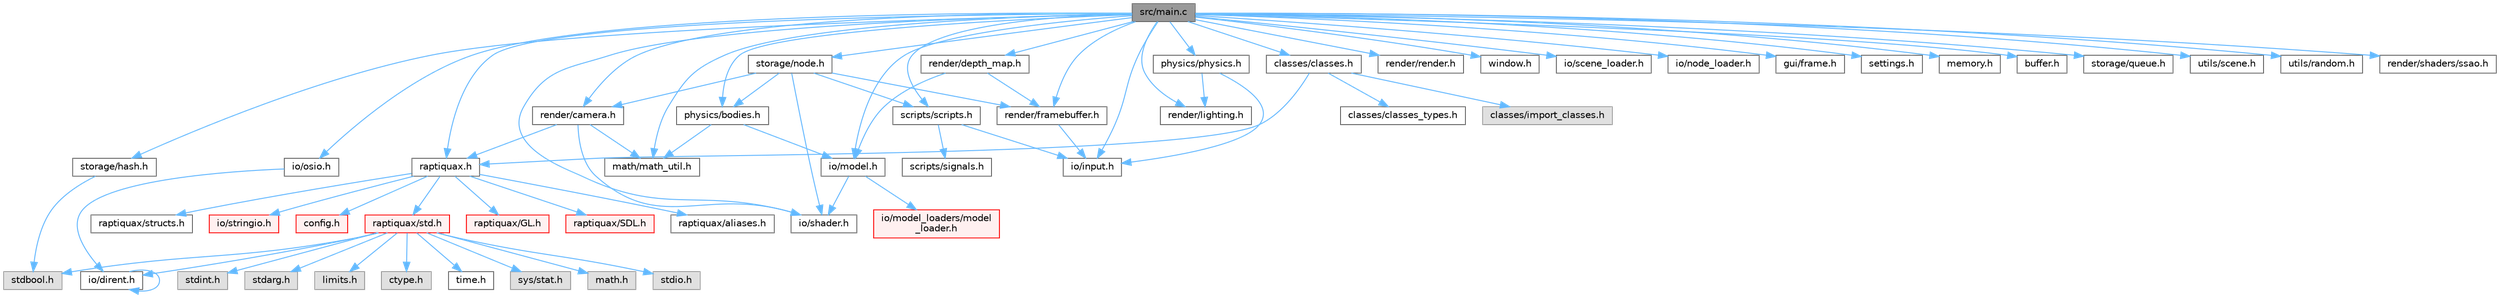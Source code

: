 digraph "src/main.c"
{
 // LATEX_PDF_SIZE
  bgcolor="transparent";
  edge [fontname=Helvetica,fontsize=10,labelfontname=Helvetica,labelfontsize=10];
  node [fontname=Helvetica,fontsize=10,shape=box,height=0.2,width=0.4];
  Node1 [id="Node000001",label="src/main.c",height=0.2,width=0.4,color="gray40", fillcolor="grey60", style="filled", fontcolor="black",tooltip=" "];
  Node1 -> Node2 [id="edge71_Node000001_Node000002",color="steelblue1",style="solid",tooltip=" "];
  Node2 [id="Node000002",label="raptiquax.h",height=0.2,width=0.4,color="grey40", fillcolor="white", style="filled",URL="$raptiquax_8h.html",tooltip="This file contains type definitions for fixed-width integer types and floating-point types."];
  Node2 -> Node3 [id="edge72_Node000002_Node000003",color="steelblue1",style="solid",tooltip=" "];
  Node3 [id="Node000003",label="raptiquax/std.h",height=0.2,width=0.4,color="red", fillcolor="#FFF0F0", style="filled",URL="$std_8h.html",tooltip=" "];
  Node3 -> Node4 [id="edge73_Node000003_Node000004",color="steelblue1",style="solid",tooltip=" "];
  Node4 [id="Node000004",label="math.h",height=0.2,width=0.4,color="grey60", fillcolor="#E0E0E0", style="filled",tooltip=" "];
  Node3 -> Node5 [id="edge74_Node000003_Node000005",color="steelblue1",style="solid",tooltip=" "];
  Node5 [id="Node000005",label="stdio.h",height=0.2,width=0.4,color="grey60", fillcolor="#E0E0E0", style="filled",tooltip=" "];
  Node3 -> Node6 [id="edge75_Node000003_Node000006",color="steelblue1",style="solid",tooltip=" "];
  Node6 [id="Node000006",label="stdint.h",height=0.2,width=0.4,color="grey60", fillcolor="#E0E0E0", style="filled",tooltip=" "];
  Node3 -> Node7 [id="edge76_Node000003_Node000007",color="steelblue1",style="solid",tooltip=" "];
  Node7 [id="Node000007",label="stdbool.h",height=0.2,width=0.4,color="grey60", fillcolor="#E0E0E0", style="filled",tooltip=" "];
  Node3 -> Node8 [id="edge77_Node000003_Node000008",color="steelblue1",style="solid",tooltip=" "];
  Node8 [id="Node000008",label="stdarg.h",height=0.2,width=0.4,color="grey60", fillcolor="#E0E0E0", style="filled",tooltip=" "];
  Node3 -> Node9 [id="edge78_Node000003_Node000009",color="steelblue1",style="solid",tooltip=" "];
  Node9 [id="Node000009",label="limits.h",height=0.2,width=0.4,color="grey60", fillcolor="#E0E0E0", style="filled",tooltip=" "];
  Node3 -> Node10 [id="edge79_Node000003_Node000010",color="steelblue1",style="solid",tooltip=" "];
  Node10 [id="Node000010",label="io/dirent.h",height=0.2,width=0.4,color="grey40", fillcolor="white", style="filled",URL="$dirent_8h.html",tooltip=" "];
  Node10 -> Node10 [id="edge80_Node000010_Node000010",color="steelblue1",style="solid",tooltip=" "];
  Node3 -> Node11 [id="edge81_Node000003_Node000011",color="steelblue1",style="solid",tooltip=" "];
  Node11 [id="Node000011",label="ctype.h",height=0.2,width=0.4,color="grey60", fillcolor="#E0E0E0", style="filled",tooltip=" "];
  Node3 -> Node12 [id="edge82_Node000003_Node000012",color="steelblue1",style="solid",tooltip=" "];
  Node12 [id="Node000012",label="time.h",height=0.2,width=0.4,color="grey40", fillcolor="white", style="filled",URL="$time_8h.html",tooltip=" "];
  Node3 -> Node13 [id="edge83_Node000003_Node000013",color="steelblue1",style="solid",tooltip=" "];
  Node13 [id="Node000013",label="sys/stat.h",height=0.2,width=0.4,color="grey60", fillcolor="#E0E0E0", style="filled",tooltip=" "];
  Node2 -> Node15 [id="edge84_Node000002_Node000015",color="steelblue1",style="solid",tooltip=" "];
  Node15 [id="Node000015",label="raptiquax/GL.h",height=0.2,width=0.4,color="red", fillcolor="#FFF0F0", style="filled",URL="$GL_8h.html",tooltip=" "];
  Node2 -> Node20 [id="edge85_Node000002_Node000020",color="steelblue1",style="solid",tooltip=" "];
  Node20 [id="Node000020",label="raptiquax/SDL.h",height=0.2,width=0.4,color="red", fillcolor="#FFF0F0", style="filled",URL="$SDL_8h.html",tooltip=" "];
  Node2 -> Node26 [id="edge86_Node000002_Node000026",color="steelblue1",style="solid",tooltip=" "];
  Node26 [id="Node000026",label="raptiquax/aliases.h",height=0.2,width=0.4,color="grey40", fillcolor="white", style="filled",URL="$aliases_8h.html",tooltip=" "];
  Node2 -> Node27 [id="edge87_Node000002_Node000027",color="steelblue1",style="solid",tooltip=" "];
  Node27 [id="Node000027",label="raptiquax/structs.h",height=0.2,width=0.4,color="grey40", fillcolor="white", style="filled",URL="$structs_8h.html",tooltip="This file contains forward declarations of all structures used in the engine."];
  Node2 -> Node28 [id="edge88_Node000002_Node000028",color="steelblue1",style="solid",tooltip=" "];
  Node28 [id="Node000028",label="io/stringio.h",height=0.2,width=0.4,color="red", fillcolor="#FFF0F0", style="filled",URL="$stringio_8h.html",tooltip="Provides utility functions for string and file operations."];
  Node2 -> Node30 [id="edge89_Node000002_Node000030",color="steelblue1",style="solid",tooltip=" "];
  Node30 [id="Node000030",label="config.h",height=0.2,width=0.4,color="red", fillcolor="#FFF0F0", style="filled",URL="$config_8h.html",tooltip=" "];
  Node1 -> Node34 [id="edge90_Node000001_Node000034",color="steelblue1",style="solid",tooltip=" "];
  Node34 [id="Node000034",label="math/math_util.h",height=0.2,width=0.4,color="grey40", fillcolor="white", style="filled",URL="$math__util_8h.html",tooltip=" "];
  Node1 -> Node35 [id="edge91_Node000001_Node000035",color="steelblue1",style="solid",tooltip=" "];
  Node35 [id="Node000035",label="io/model.h",height=0.2,width=0.4,color="grey40", fillcolor="white", style="filled",URL="$model_8h.html",tooltip="Defines structures and functions for handling 3D models and their properties."];
  Node35 -> Node36 [id="edge92_Node000035_Node000036",color="steelblue1",style="solid",tooltip=" "];
  Node36 [id="Node000036",label="io/shader.h",height=0.2,width=0.4,color="grey40", fillcolor="white", style="filled",URL="$shader_8h.html",tooltip=" "];
  Node35 -> Node37 [id="edge93_Node000035_Node000037",color="steelblue1",style="solid",tooltip=" "];
  Node37 [id="Node000037",label="io/model_loaders/model\l_loader.h",height=0.2,width=0.4,color="red", fillcolor="#FFF0F0", style="filled",URL="$model__loader_8h.html",tooltip="Header file for model loading functions."];
  Node1 -> Node41 [id="edge94_Node000001_Node000041",color="steelblue1",style="solid",tooltip=" "];
  Node41 [id="Node000041",label="render/framebuffer.h",height=0.2,width=0.4,color="grey40", fillcolor="white", style="filled",URL="$framebuffer_8h.html",tooltip=" "];
  Node41 -> Node42 [id="edge95_Node000041_Node000042",color="steelblue1",style="solid",tooltip=" "];
  Node42 [id="Node000042",label="io/input.h",height=0.2,width=0.4,color="grey40", fillcolor="white", style="filled",URL="$input_8h.html",tooltip=" "];
  Node1 -> Node43 [id="edge96_Node000001_Node000043",color="steelblue1",style="solid",tooltip=" "];
  Node43 [id="Node000043",label="storage/node.h",height=0.2,width=0.4,color="grey40", fillcolor="white", style="filled",URL="$node_8h.html",tooltip="Defines the structure for a tree and its nodes used in the project."];
  Node43 -> Node36 [id="edge97_Node000043_Node000036",color="steelblue1",style="solid",tooltip=" "];
  Node43 -> Node44 [id="edge98_Node000043_Node000044",color="steelblue1",style="solid",tooltip=" "];
  Node44 [id="Node000044",label="render/camera.h",height=0.2,width=0.4,color="grey40", fillcolor="white", style="filled",URL="$camera_8h.html",tooltip=" "];
  Node44 -> Node2 [id="edge99_Node000044_Node000002",color="steelblue1",style="solid",tooltip=" "];
  Node44 -> Node34 [id="edge100_Node000044_Node000034",color="steelblue1",style="solid",tooltip=" "];
  Node44 -> Node36 [id="edge101_Node000044_Node000036",color="steelblue1",style="solid",tooltip=" "];
  Node43 -> Node45 [id="edge102_Node000043_Node000045",color="steelblue1",style="solid",tooltip=" "];
  Node45 [id="Node000045",label="physics/bodies.h",height=0.2,width=0.4,color="grey40", fillcolor="white", style="filled",URL="$bodies_8h.html",tooltip=" "];
  Node45 -> Node34 [id="edge103_Node000045_Node000034",color="steelblue1",style="solid",tooltip=" "];
  Node45 -> Node35 [id="edge104_Node000045_Node000035",color="steelblue1",style="solid",tooltip=" "];
  Node43 -> Node46 [id="edge105_Node000043_Node000046",color="steelblue1",style="solid",tooltip=" "];
  Node46 [id="Node000046",label="scripts/scripts.h",height=0.2,width=0.4,color="grey40", fillcolor="white", style="filled",URL="$scripts_8h.html",tooltip="Header file defining macros, structures, and functions for script management in a game engine."];
  Node46 -> Node42 [id="edge106_Node000046_Node000042",color="steelblue1",style="solid",tooltip=" "];
  Node46 -> Node47 [id="edge107_Node000046_Node000047",color="steelblue1",style="solid",tooltip=" "];
  Node47 [id="Node000047",label="scripts/signals.h",height=0.2,width=0.4,color="grey40", fillcolor="white", style="filled",URL="$signals_8h.html",tooltip="Signal and slot system for C projects."];
  Node43 -> Node41 [id="edge108_Node000043_Node000041",color="steelblue1",style="solid",tooltip=" "];
  Node1 -> Node48 [id="edge109_Node000001_Node000048",color="steelblue1",style="solid",tooltip=" "];
  Node48 [id="Node000048",label="render/depth_map.h",height=0.2,width=0.4,color="grey40", fillcolor="white", style="filled",URL="$depth__map_8h.html",tooltip=" "];
  Node48 -> Node35 [id="edge110_Node000048_Node000035",color="steelblue1",style="solid",tooltip=" "];
  Node48 -> Node41 [id="edge111_Node000048_Node000041",color="steelblue1",style="solid",tooltip=" "];
  Node1 -> Node49 [id="edge112_Node000001_Node000049",color="steelblue1",style="solid",tooltip=" "];
  Node49 [id="Node000049",label="render/render.h",height=0.2,width=0.4,color="grey40", fillcolor="white", style="filled",URL="$render_8h.html",tooltip=" "];
  Node1 -> Node50 [id="edge113_Node000001_Node000050",color="steelblue1",style="solid",tooltip=" "];
  Node50 [id="Node000050",label="render/lighting.h",height=0.2,width=0.4,color="grey40", fillcolor="white", style="filled",URL="$lighting_8h.html",tooltip=" "];
  Node1 -> Node51 [id="edge114_Node000001_Node000051",color="steelblue1",style="solid",tooltip=" "];
  Node51 [id="Node000051",label="window.h",height=0.2,width=0.4,color="grey40", fillcolor="white", style="filled",URL="$window_8h.html",tooltip=" "];
  Node1 -> Node42 [id="edge115_Node000001_Node000042",color="steelblue1",style="solid",tooltip=" "];
  Node1 -> Node52 [id="edge116_Node000001_Node000052",color="steelblue1",style="solid",tooltip=" "];
  Node52 [id="Node000052",label="io/osio.h",height=0.2,width=0.4,color="grey40", fillcolor="white", style="filled",URL="$osio_8h.html",tooltip="File operations and error handling for the project."];
  Node52 -> Node10 [id="edge117_Node000052_Node000010",color="steelblue1",style="solid",tooltip=" "];
  Node1 -> Node44 [id="edge118_Node000001_Node000044",color="steelblue1",style="solid",tooltip=" "];
  Node1 -> Node36 [id="edge119_Node000001_Node000036",color="steelblue1",style="solid",tooltip=" "];
  Node1 -> Node53 [id="edge120_Node000001_Node000053",color="steelblue1",style="solid",tooltip=" "];
  Node53 [id="Node000053",label="io/scene_loader.h",height=0.2,width=0.4,color="grey40", fillcolor="white", style="filled",URL="$scene__loader_8h.html",tooltip=" "];
  Node1 -> Node54 [id="edge121_Node000001_Node000054",color="steelblue1",style="solid",tooltip=" "];
  Node54 [id="Node000054",label="io/node_loader.h",height=0.2,width=0.4,color="grey40", fillcolor="white", style="filled",URL="$node__loader_8h.html",tooltip=" "];
  Node1 -> Node55 [id="edge122_Node000001_Node000055",color="steelblue1",style="solid",tooltip=" "];
  Node55 [id="Node000055",label="physics/physics.h",height=0.2,width=0.4,color="grey40", fillcolor="white", style="filled",URL="$physics_8h.html",tooltip=" "];
  Node55 -> Node42 [id="edge123_Node000055_Node000042",color="steelblue1",style="solid",tooltip=" "];
  Node55 -> Node50 [id="edge124_Node000055_Node000050",color="steelblue1",style="solid",tooltip=" "];
  Node1 -> Node45 [id="edge125_Node000001_Node000045",color="steelblue1",style="solid",tooltip=" "];
  Node1 -> Node46 [id="edge126_Node000001_Node000046",color="steelblue1",style="solid",tooltip=" "];
  Node1 -> Node56 [id="edge127_Node000001_Node000056",color="steelblue1",style="solid",tooltip=" "];
  Node56 [id="Node000056",label="gui/frame.h",height=0.2,width=0.4,color="grey40", fillcolor="white", style="filled",URL="$frame_8h.html",tooltip="GUI Frame and related structures for SDL and OpenGL project."];
  Node1 -> Node57 [id="edge128_Node000001_Node000057",color="steelblue1",style="solid",tooltip=" "];
  Node57 [id="Node000057",label="settings.h",height=0.2,width=0.4,color="grey40", fillcolor="white", style="filled",URL="$settings_8h.html",tooltip="Defines the available screen resolutions for the application."];
  Node1 -> Node58 [id="edge129_Node000001_Node000058",color="steelblue1",style="solid",tooltip=" "];
  Node58 [id="Node000058",label="memory.h",height=0.2,width=0.4,color="grey40", fillcolor="white", style="filled",URL="$memory_8h.html",tooltip="Header file for memory management functions and structures."];
  Node1 -> Node59 [id="edge130_Node000001_Node000059",color="steelblue1",style="solid",tooltip=" "];
  Node59 [id="Node000059",label="buffer.h",height=0.2,width=0.4,color="grey40", fillcolor="white", style="filled",URL="$buffer_8h.html",tooltip="Functions for initializing and freeing buffers."];
  Node1 -> Node60 [id="edge131_Node000001_Node000060",color="steelblue1",style="solid",tooltip=" "];
  Node60 [id="Node000060",label="storage/queue.h",height=0.2,width=0.4,color="grey40", fillcolor="white", style="filled",URL="$queue_8h.html",tooltip="Queue data structure and related operations."];
  Node1 -> Node61 [id="edge132_Node000001_Node000061",color="steelblue1",style="solid",tooltip=" "];
  Node61 [id="Node000061",label="storage/hash.h",height=0.2,width=0.4,color="grey40", fillcolor="white", style="filled",URL="$hash_8h.html",tooltip="Header file for a simple hash table implementation."];
  Node61 -> Node7 [id="edge133_Node000061_Node000007",color="steelblue1",style="solid",tooltip=" "];
  Node1 -> Node62 [id="edge134_Node000001_Node000062",color="steelblue1",style="solid",tooltip=" "];
  Node62 [id="Node000062",label="utils/scene.h",height=0.2,width=0.4,color="grey40", fillcolor="white", style="filled",URL="$scene_8h.html",tooltip=" "];
  Node1 -> Node63 [id="edge135_Node000001_Node000063",color="steelblue1",style="solid",tooltip=" "];
  Node63 [id="Node000063",label="utils/random.h",height=0.2,width=0.4,color="grey40", fillcolor="white", style="filled",URL="$random_8h.html",tooltip="Utility functions for generating random numbers."];
  Node1 -> Node64 [id="edge136_Node000001_Node000064",color="steelblue1",style="solid",tooltip=" "];
  Node64 [id="Node000064",label="render/shaders/ssao.h",height=0.2,width=0.4,color="grey40", fillcolor="white", style="filled",URL="$ssao_8h.html",tooltip=" "];
  Node1 -> Node65 [id="edge137_Node000001_Node000065",color="steelblue1",style="solid",tooltip=" "];
  Node65 [id="Node000065",label="classes/classes.h",height=0.2,width=0.4,color="grey40", fillcolor="white", style="filled",URL="$classes_8h.html",tooltip=" "];
  Node65 -> Node66 [id="edge138_Node000065_Node000066",color="steelblue1",style="solid",tooltip=" "];
  Node66 [id="Node000066",label="classes/classes_types.h",height=0.2,width=0.4,color="grey40", fillcolor="white", style="filled",URL="$classes__types_8h.html",tooltip=" "];
  Node65 -> Node67 [id="edge139_Node000065_Node000067",color="steelblue1",style="solid",tooltip=" "];
  Node67 [id="Node000067",label="classes/import_classes.h",height=0.2,width=0.4,color="grey60", fillcolor="#E0E0E0", style="filled",tooltip=" "];
  Node65 -> Node2 [id="edge140_Node000065_Node000002",color="steelblue1",style="solid",tooltip=" "];
}
